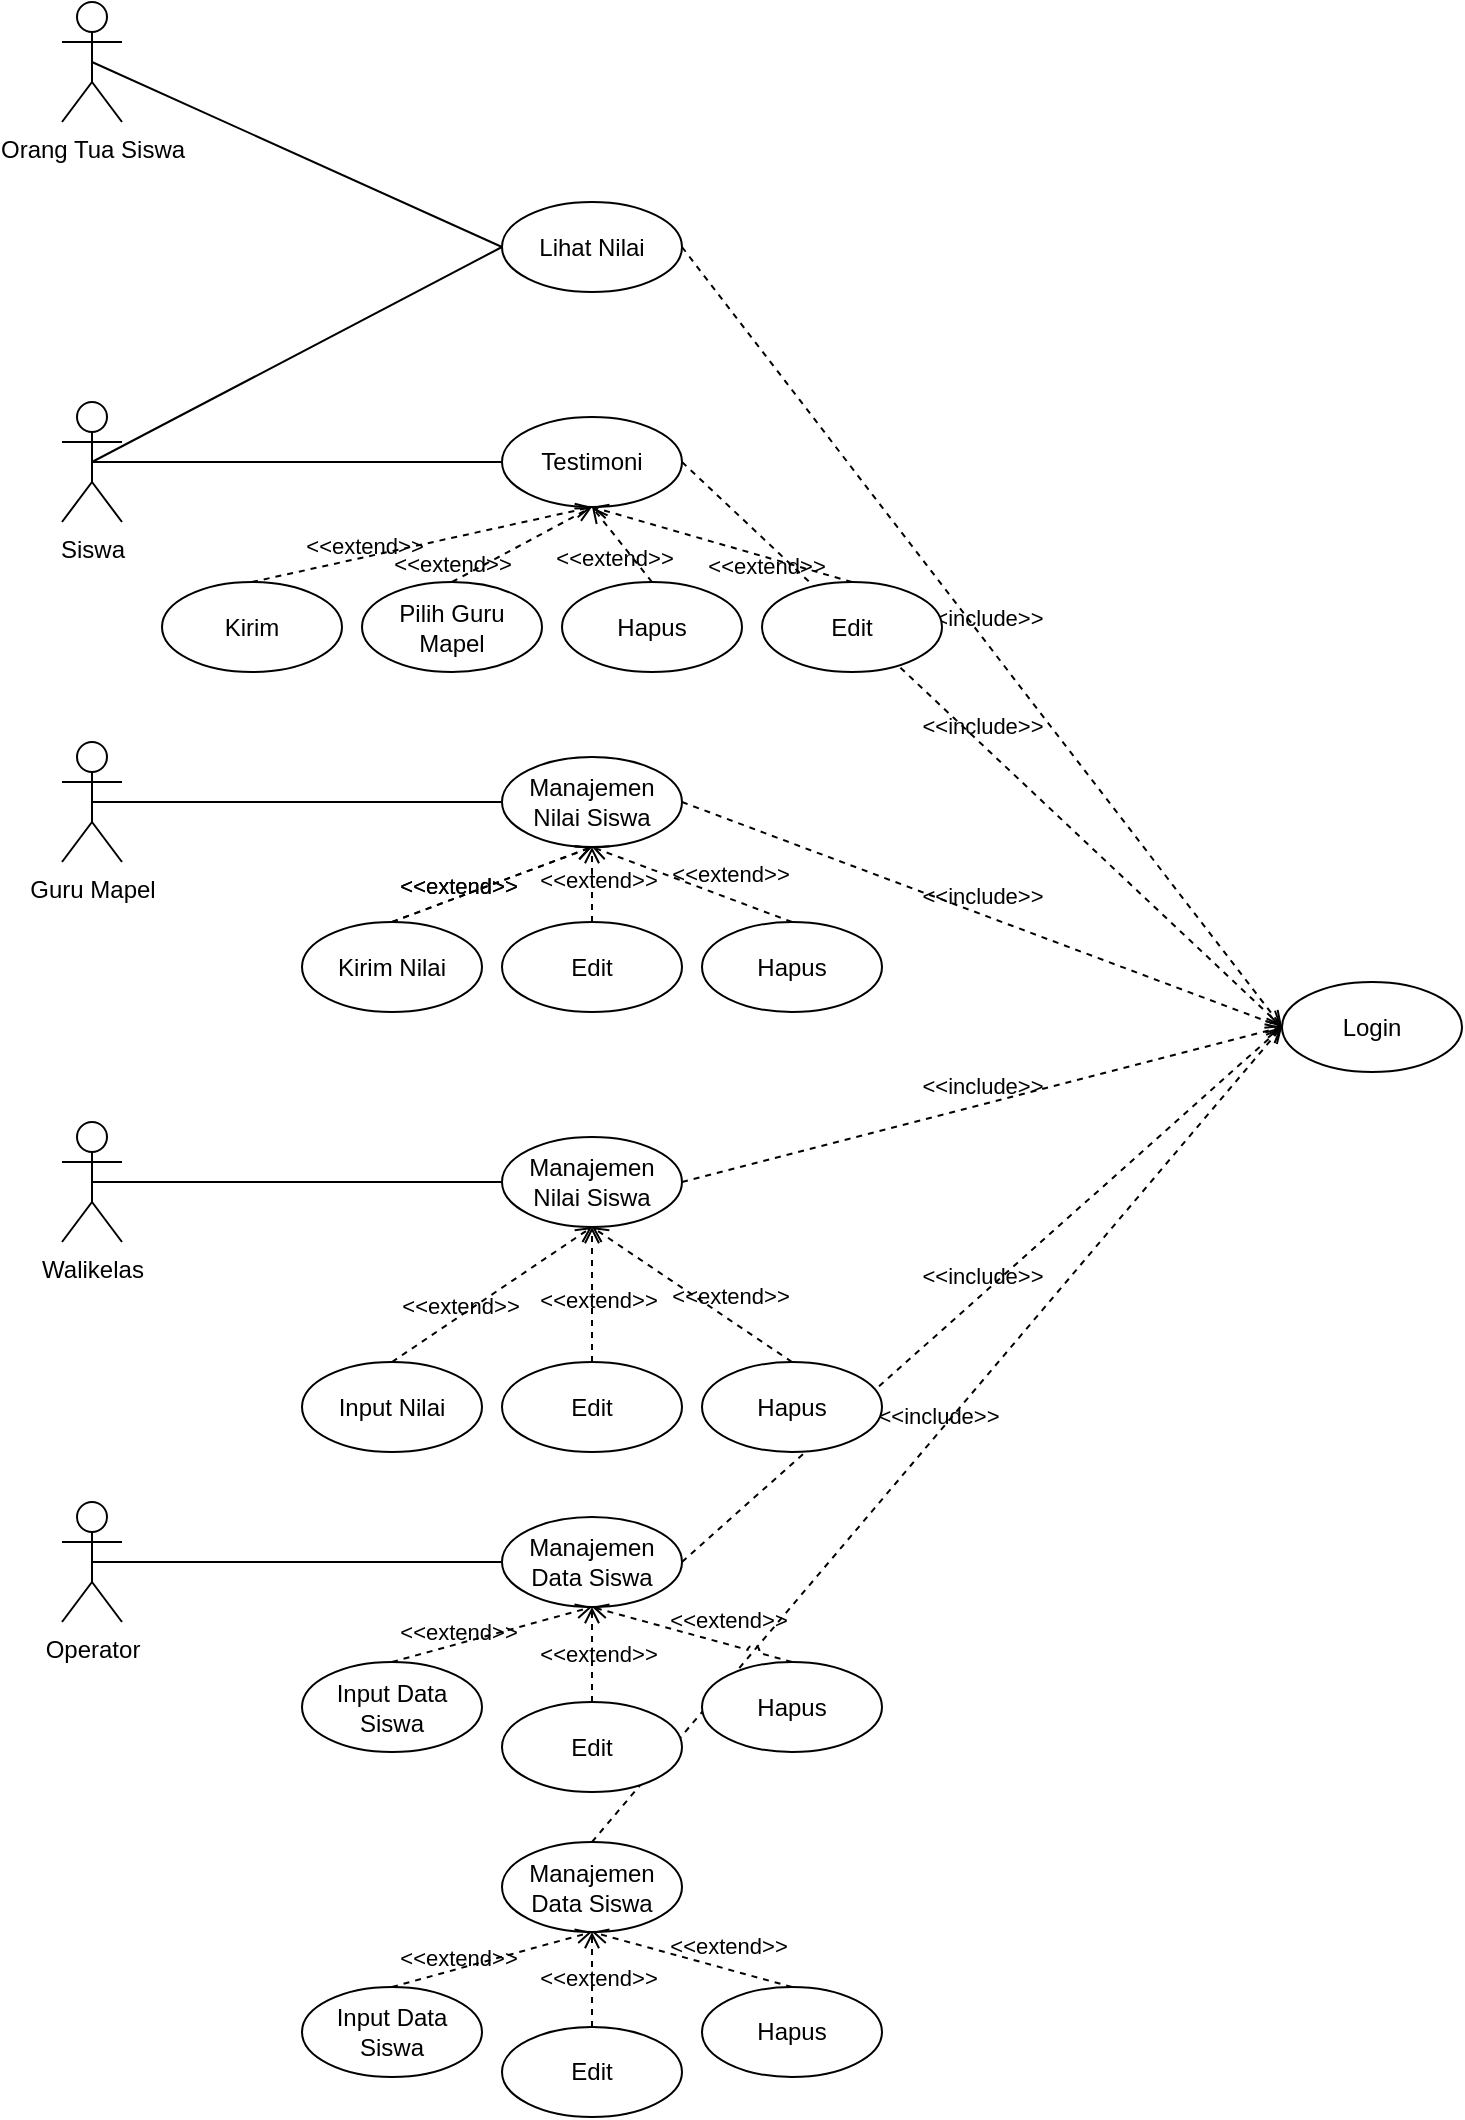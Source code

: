 <mxfile>
    <diagram id="sg8eLKT4bX_IB3YDWnVr" name="Page-1">
        <mxGraphModel dx="1539" dy="1709" grid="1" gridSize="10" guides="1" tooltips="1" connect="1" arrows="1" fold="1" page="1" pageScale="1" pageWidth="850" pageHeight="1100" math="0" shadow="0">
            <root>
                <mxCell id="0"/>
                <mxCell id="1" parent="0"/>
                <mxCell id="2" value="&amp;lt;&amp;lt;include&amp;gt;&amp;gt;" style="html=1;verticalAlign=bottom;labelBackgroundColor=none;endArrow=open;endFill=0;dashed=1;entryX=0;entryY=0.5;entryDx=0;entryDy=0;exitX=0.5;exitY=0;exitDx=0;exitDy=0;jumpStyle=arc;" edge="1" parent="1" source="52" target="17">
                    <mxGeometry width="160" relative="1" as="geometry">
                        <mxPoint x="-370" y="-780" as="sourcePoint"/>
                        <mxPoint x="-210" y="-780" as="targetPoint"/>
                    </mxGeometry>
                </mxCell>
                <mxCell id="3" value="&amp;lt;&amp;lt;include&amp;gt;&amp;gt;" style="html=1;verticalAlign=bottom;labelBackgroundColor=none;endArrow=open;endFill=0;dashed=1;entryX=0;entryY=0.5;entryDx=0;entryDy=0;exitX=1;exitY=0.5;exitDx=0;exitDy=0;jumpStyle=arc;" edge="1" parent="1" source="12" target="17">
                    <mxGeometry width="160" relative="1" as="geometry">
                        <mxPoint x="-370" y="-780" as="sourcePoint"/>
                        <mxPoint x="-210" y="-780" as="targetPoint"/>
                    </mxGeometry>
                </mxCell>
                <mxCell id="4" value="&amp;lt;&amp;lt;include&amp;gt;&amp;gt;" style="html=1;verticalAlign=bottom;labelBackgroundColor=none;endArrow=open;endFill=0;dashed=1;entryX=0;entryY=0.5;entryDx=0;entryDy=0;exitX=1;exitY=0.5;exitDx=0;exitDy=0;jumpStyle=arc;" edge="1" parent="1" source="13" target="17">
                    <mxGeometry width="160" relative="1" as="geometry">
                        <mxPoint x="-370" y="-780" as="sourcePoint"/>
                        <mxPoint x="-210" y="-780" as="targetPoint"/>
                    </mxGeometry>
                </mxCell>
                <mxCell id="5" value="&amp;lt;&amp;lt;include&amp;gt;&amp;gt;" style="html=1;verticalAlign=bottom;labelBackgroundColor=none;endArrow=open;endFill=0;dashed=1;entryX=0;entryY=0.5;entryDx=0;entryDy=0;exitX=1;exitY=0.5;exitDx=0;exitDy=0;jumpStyle=arc;" edge="1" parent="1" source="22" target="17">
                    <mxGeometry width="160" relative="1" as="geometry">
                        <mxPoint x="-370" y="-780" as="sourcePoint"/>
                        <mxPoint x="-210" y="-780" as="targetPoint"/>
                    </mxGeometry>
                </mxCell>
                <mxCell id="6" value="&amp;lt;&amp;lt;include&amp;gt;&amp;gt;" style="html=1;verticalAlign=bottom;labelBackgroundColor=none;endArrow=open;endFill=0;dashed=1;entryX=0;entryY=0.5;entryDx=0;entryDy=0;exitX=1;exitY=0.5;exitDx=0;exitDy=0;jumpStyle=arc;" edge="1" parent="1" source="28" target="17">
                    <mxGeometry width="160" relative="1" as="geometry">
                        <mxPoint x="-370" y="-780" as="sourcePoint"/>
                        <mxPoint x="-210" y="-780" as="targetPoint"/>
                    </mxGeometry>
                </mxCell>
                <mxCell id="7" value="Orang Tua Siswa" style="shape=umlActor;verticalLabelPosition=bottom;verticalAlign=top;html=1;" vertex="1" parent="1">
                    <mxGeometry x="-800" y="-1090" width="30" height="60" as="geometry"/>
                </mxCell>
                <mxCell id="8" value="Siswa" style="shape=umlActor;verticalLabelPosition=bottom;verticalAlign=top;html=1;" vertex="1" parent="1">
                    <mxGeometry x="-800" y="-890" width="30" height="60" as="geometry"/>
                </mxCell>
                <mxCell id="9" value="Guru Mapel" style="shape=umlActor;verticalLabelPosition=bottom;verticalAlign=top;html=1;" vertex="1" parent="1">
                    <mxGeometry x="-800" y="-720" width="30" height="60" as="geometry"/>
                </mxCell>
                <mxCell id="10" value="Walikelas" style="shape=umlActor;verticalLabelPosition=bottom;verticalAlign=top;html=1;" vertex="1" parent="1">
                    <mxGeometry x="-800" y="-530" width="30" height="60" as="geometry"/>
                </mxCell>
                <mxCell id="11" value="Operator" style="shape=umlActor;verticalLabelPosition=bottom;verticalAlign=top;html=1;" vertex="1" parent="1">
                    <mxGeometry x="-800" y="-340" width="30" height="60" as="geometry"/>
                </mxCell>
                <mxCell id="12" value="Lihat Nilai" style="ellipse;whiteSpace=wrap;html=1;" vertex="1" parent="1">
                    <mxGeometry x="-580" y="-990" width="90" height="45" as="geometry"/>
                </mxCell>
                <mxCell id="13" value="Testimoni" style="ellipse;whiteSpace=wrap;html=1;" vertex="1" parent="1">
                    <mxGeometry x="-580" y="-882.5" width="90" height="45" as="geometry"/>
                </mxCell>
                <mxCell id="14" value="" style="endArrow=none;html=1;rounded=0;exitX=0.5;exitY=0.5;exitDx=0;exitDy=0;exitPerimeter=0;entryX=0;entryY=0.5;entryDx=0;entryDy=0;" edge="1" parent="1" source="7" target="12">
                    <mxGeometry relative="1" as="geometry">
                        <mxPoint x="-810" y="-990" as="sourcePoint"/>
                        <mxPoint x="-650" y="-990" as="targetPoint"/>
                    </mxGeometry>
                </mxCell>
                <mxCell id="15" value="" style="endArrow=none;html=1;rounded=0;exitX=0.5;exitY=0.5;exitDx=0;exitDy=0;exitPerimeter=0;entryX=0;entryY=0.5;entryDx=0;entryDy=0;" edge="1" parent="1" source="8" target="12">
                    <mxGeometry relative="1" as="geometry">
                        <mxPoint x="-810" y="-990" as="sourcePoint"/>
                        <mxPoint x="-650" y="-990" as="targetPoint"/>
                    </mxGeometry>
                </mxCell>
                <mxCell id="16" value="" style="endArrow=none;html=1;rounded=0;exitX=0.5;exitY=0.5;exitDx=0;exitDy=0;exitPerimeter=0;entryX=0;entryY=0.5;entryDx=0;entryDy=0;" edge="1" parent="1" source="8" target="13">
                    <mxGeometry relative="1" as="geometry">
                        <mxPoint x="-810" y="-990" as="sourcePoint"/>
                        <mxPoint x="-650" y="-990" as="targetPoint"/>
                    </mxGeometry>
                </mxCell>
                <mxCell id="17" value="Login" style="ellipse;whiteSpace=wrap;html=1;" vertex="1" parent="1">
                    <mxGeometry x="-190" y="-600" width="90" height="45" as="geometry"/>
                </mxCell>
                <mxCell id="18" value="Kirim" style="ellipse;whiteSpace=wrap;html=1;" vertex="1" parent="1">
                    <mxGeometry x="-750" y="-800" width="90" height="45" as="geometry"/>
                </mxCell>
                <mxCell id="19" value="Edit" style="ellipse;whiteSpace=wrap;html=1;" vertex="1" parent="1">
                    <mxGeometry x="-450" y="-800" width="90" height="45" as="geometry"/>
                </mxCell>
                <mxCell id="20" value="&amp;lt;&amp;lt;extend&amp;gt;&amp;gt;" style="html=1;verticalAlign=bottom;labelBackgroundColor=none;endArrow=open;endFill=0;dashed=1;exitX=0.5;exitY=0;exitDx=0;exitDy=0;entryX=0.5;entryY=1;entryDx=0;entryDy=0;" edge="1" parent="1" source="18" target="13">
                    <mxGeometry x="-0.351" y="-3" width="160" relative="1" as="geometry">
                        <mxPoint x="-650" y="-940" as="sourcePoint"/>
                        <mxPoint x="-490" y="-940" as="targetPoint"/>
                        <mxPoint as="offset"/>
                    </mxGeometry>
                </mxCell>
                <mxCell id="21" value="&amp;lt;&amp;lt;extend&amp;gt;&amp;gt;" style="html=1;verticalAlign=bottom;labelBackgroundColor=none;endArrow=open;endFill=0;dashed=1;exitX=0.5;exitY=0;exitDx=0;exitDy=0;entryX=0.5;entryY=1;entryDx=0;entryDy=0;" edge="1" parent="1" source="19" target="13">
                    <mxGeometry x="-0.401" y="13" width="160" relative="1" as="geometry">
                        <mxPoint x="-650" y="-940" as="sourcePoint"/>
                        <mxPoint x="-490" y="-940" as="targetPoint"/>
                        <mxPoint as="offset"/>
                    </mxGeometry>
                </mxCell>
                <mxCell id="22" value="Manajemen Nilai Siswa" style="ellipse;whiteSpace=wrap;html=1;" vertex="1" parent="1">
                    <mxGeometry x="-580" y="-712.5" width="90" height="45" as="geometry"/>
                </mxCell>
                <mxCell id="23" value="" style="endArrow=none;html=1;rounded=0;entryX=0;entryY=0.5;entryDx=0;entryDy=0;exitX=0.5;exitY=0.5;exitDx=0;exitDy=0;exitPerimeter=0;" edge="1" parent="1" source="9" target="22">
                    <mxGeometry relative="1" as="geometry">
                        <mxPoint x="-730" y="-710" as="sourcePoint"/>
                        <mxPoint x="-650" y="-820" as="targetPoint"/>
                    </mxGeometry>
                </mxCell>
                <mxCell id="24" value="Pilih Guru Mapel" style="ellipse;whiteSpace=wrap;html=1;" vertex="1" parent="1">
                    <mxGeometry x="-650" y="-800" width="90" height="45" as="geometry"/>
                </mxCell>
                <mxCell id="25" value="&amp;lt;&amp;lt;extend&amp;gt;&amp;gt;" style="html=1;verticalAlign=bottom;labelBackgroundColor=none;endArrow=open;endFill=0;dashed=1;exitX=0.5;exitY=0;exitDx=0;exitDy=0;entryX=0.5;entryY=1;entryDx=0;entryDy=0;" edge="1" parent="1" source="24" target="13">
                    <mxGeometry x="-1" width="160" relative="1" as="geometry">
                        <mxPoint x="-650" y="-940" as="sourcePoint"/>
                        <mxPoint x="-490" y="-940" as="targetPoint"/>
                        <mxPoint as="offset"/>
                    </mxGeometry>
                </mxCell>
                <mxCell id="26" value="Manajemen Nilai Siswa" style="ellipse;whiteSpace=wrap;html=1;" vertex="1" parent="1">
                    <mxGeometry x="-580" y="-522.5" width="90" height="45" as="geometry"/>
                </mxCell>
                <mxCell id="27" value="" style="endArrow=none;html=1;rounded=0;entryX=0;entryY=0.5;entryDx=0;entryDy=0;exitX=0.5;exitY=0.5;exitDx=0;exitDy=0;exitPerimeter=0;" edge="1" parent="1" source="10" target="26">
                    <mxGeometry relative="1" as="geometry">
                        <mxPoint x="-730" y="-520" as="sourcePoint"/>
                        <mxPoint x="-650" y="-627.5" as="targetPoint"/>
                    </mxGeometry>
                </mxCell>
                <mxCell id="28" value="Manajemen Data Siswa" style="ellipse;whiteSpace=wrap;html=1;" vertex="1" parent="1">
                    <mxGeometry x="-580" y="-332.5" width="90" height="45" as="geometry"/>
                </mxCell>
                <mxCell id="29" value="" style="endArrow=none;html=1;rounded=0;entryX=0;entryY=0.5;entryDx=0;entryDy=0;exitX=0.5;exitY=0.5;exitDx=0;exitDy=0;exitPerimeter=0;" edge="1" parent="1" source="11" target="28">
                    <mxGeometry relative="1" as="geometry">
                        <mxPoint x="-785" y="-307.5" as="sourcePoint"/>
                        <mxPoint x="-650" y="-437.5" as="targetPoint"/>
                    </mxGeometry>
                </mxCell>
                <mxCell id="30" value="Kirim Nilai" style="ellipse;whiteSpace=wrap;html=1;" vertex="1" parent="1">
                    <mxGeometry x="-680" y="-630" width="90" height="45" as="geometry"/>
                </mxCell>
                <mxCell id="31" value="&amp;lt;&amp;lt;extend&amp;gt;&amp;gt;" style="html=1;verticalAlign=bottom;labelBackgroundColor=none;endArrow=open;endFill=0;dashed=1;exitX=0.5;exitY=0;exitDx=0;exitDy=0;entryX=0.5;entryY=1;entryDx=0;entryDy=0;" edge="1" parent="1" source="30" target="22">
                    <mxGeometry x="-0.351" y="-3" width="160" relative="1" as="geometry">
                        <mxPoint x="-650" y="-770" as="sourcePoint"/>
                        <mxPoint x="-535" y="-660" as="targetPoint"/>
                        <mxPoint as="offset"/>
                    </mxGeometry>
                </mxCell>
                <mxCell id="32" value="Edit" style="ellipse;whiteSpace=wrap;html=1;" vertex="1" parent="1">
                    <mxGeometry x="-580" y="-630" width="90" height="45" as="geometry"/>
                </mxCell>
                <mxCell id="33" value="Hapus" style="ellipse;whiteSpace=wrap;html=1;" vertex="1" parent="1">
                    <mxGeometry x="-480" y="-630" width="90" height="45" as="geometry"/>
                </mxCell>
                <mxCell id="34" value="Input Nilai" style="ellipse;whiteSpace=wrap;html=1;" vertex="1" parent="1">
                    <mxGeometry x="-680" y="-410" width="90" height="45" as="geometry"/>
                </mxCell>
                <mxCell id="35" value="Edit" style="ellipse;whiteSpace=wrap;html=1;" vertex="1" parent="1">
                    <mxGeometry x="-580" y="-410" width="90" height="45" as="geometry"/>
                </mxCell>
                <mxCell id="36" value="Hapus" style="ellipse;whiteSpace=wrap;html=1;" vertex="1" parent="1">
                    <mxGeometry x="-480" y="-410" width="90" height="45" as="geometry"/>
                </mxCell>
                <mxCell id="37" value="&amp;lt;&amp;lt;extend&amp;gt;&amp;gt;" style="html=1;verticalAlign=bottom;labelBackgroundColor=none;endArrow=open;endFill=0;dashed=1;exitX=0.5;exitY=0;exitDx=0;exitDy=0;entryX=0.5;entryY=1;entryDx=0;entryDy=0;" edge="1" parent="1" source="34" target="26">
                    <mxGeometry x="-0.351" y="-3" width="160" relative="1" as="geometry">
                        <mxPoint x="-650" y="-770" as="sourcePoint"/>
                        <mxPoint x="-535" y="-660" as="targetPoint"/>
                        <mxPoint as="offset"/>
                    </mxGeometry>
                </mxCell>
                <mxCell id="38" value="&amp;lt;&amp;lt;extend&amp;gt;&amp;gt;" style="html=1;verticalAlign=bottom;labelBackgroundColor=none;endArrow=open;endFill=0;dashed=1;exitX=0.5;exitY=0;exitDx=0;exitDy=0;entryX=0.5;entryY=1;entryDx=0;entryDy=0;" edge="1" parent="1" source="35" target="26">
                    <mxGeometry x="-0.351" y="-3" width="160" relative="1" as="geometry">
                        <mxPoint x="-650" y="-770" as="sourcePoint"/>
                        <mxPoint x="-535" y="-660" as="targetPoint"/>
                        <mxPoint as="offset"/>
                    </mxGeometry>
                </mxCell>
                <mxCell id="39" value="&amp;lt;&amp;lt;extend&amp;gt;&amp;gt;" style="html=1;verticalAlign=bottom;labelBackgroundColor=none;endArrow=open;endFill=0;dashed=1;exitX=0.5;exitY=0;exitDx=0;exitDy=0;entryX=0.5;entryY=1;entryDx=0;entryDy=0;" edge="1" parent="1" source="36" target="26">
                    <mxGeometry x="-0.351" y="-3" width="160" relative="1" as="geometry">
                        <mxPoint x="-650" y="-770" as="sourcePoint"/>
                        <mxPoint x="-535" y="-660" as="targetPoint"/>
                        <mxPoint as="offset"/>
                    </mxGeometry>
                </mxCell>
                <mxCell id="40" value="Hapus" style="ellipse;whiteSpace=wrap;html=1;" vertex="1" parent="1">
                    <mxGeometry x="-550" y="-800" width="90" height="45" as="geometry"/>
                </mxCell>
                <mxCell id="41" value="&amp;lt;&amp;lt;extend&amp;gt;&amp;gt;" style="html=1;verticalAlign=bottom;labelBackgroundColor=none;endArrow=open;endFill=0;dashed=1;exitX=0.5;exitY=0;exitDx=0;exitDy=0;entryX=0.5;entryY=1;entryDx=0;entryDy=0;" edge="1" parent="1" source="40" target="13">
                    <mxGeometry x="-0.401" y="13" width="160" relative="1" as="geometry">
                        <mxPoint x="-650" y="-940" as="sourcePoint"/>
                        <mxPoint x="-490" y="-940" as="targetPoint"/>
                        <mxPoint as="offset"/>
                    </mxGeometry>
                </mxCell>
                <mxCell id="42" value="&amp;lt;&amp;lt;extend&amp;gt;&amp;gt;" style="html=1;verticalAlign=bottom;labelBackgroundColor=none;endArrow=open;endFill=0;dashed=1;exitX=0.5;exitY=0;exitDx=0;exitDy=0;entryX=0.5;entryY=1;entryDx=0;entryDy=0;" edge="1" parent="1" source="30" target="22">
                    <mxGeometry x="-0.351" y="-3" width="160" relative="1" as="geometry">
                        <mxPoint x="-650" y="-770" as="sourcePoint"/>
                        <mxPoint x="-535" y="-660" as="targetPoint"/>
                        <mxPoint as="offset"/>
                    </mxGeometry>
                </mxCell>
                <mxCell id="43" value="&amp;lt;&amp;lt;extend&amp;gt;&amp;gt;" style="html=1;verticalAlign=bottom;labelBackgroundColor=none;endArrow=open;endFill=0;dashed=1;exitX=0.5;exitY=0;exitDx=0;exitDy=0;entryX=0.5;entryY=1;entryDx=0;entryDy=0;" edge="1" parent="1" source="32" target="22">
                    <mxGeometry x="-0.351" y="-3" width="160" relative="1" as="geometry">
                        <mxPoint x="-650" y="-770" as="sourcePoint"/>
                        <mxPoint x="-535" y="-660" as="targetPoint"/>
                        <mxPoint as="offset"/>
                    </mxGeometry>
                </mxCell>
                <mxCell id="44" value="&amp;lt;&amp;lt;extend&amp;gt;&amp;gt;" style="html=1;verticalAlign=bottom;labelBackgroundColor=none;endArrow=open;endFill=0;dashed=1;exitX=0.5;exitY=0;exitDx=0;exitDy=0;entryX=0.5;entryY=1;entryDx=0;entryDy=0;" edge="1" parent="1" source="33" target="22">
                    <mxGeometry x="-0.351" y="-3" width="160" relative="1" as="geometry">
                        <mxPoint x="-650" y="-770" as="sourcePoint"/>
                        <mxPoint x="-535" y="-660" as="targetPoint"/>
                        <mxPoint as="offset"/>
                    </mxGeometry>
                </mxCell>
                <mxCell id="45" value="Hapus" style="ellipse;whiteSpace=wrap;html=1;" vertex="1" parent="1">
                    <mxGeometry x="-480" y="-260" width="90" height="45" as="geometry"/>
                </mxCell>
                <mxCell id="46" value="Edit" style="ellipse;whiteSpace=wrap;html=1;" vertex="1" parent="1">
                    <mxGeometry x="-580" y="-240" width="90" height="45" as="geometry"/>
                </mxCell>
                <mxCell id="47" value="Input Data Siswa" style="ellipse;whiteSpace=wrap;html=1;" vertex="1" parent="1">
                    <mxGeometry x="-680" y="-260" width="90" height="45" as="geometry"/>
                </mxCell>
                <mxCell id="48" value="&amp;lt;&amp;lt;extend&amp;gt;&amp;gt;" style="html=1;verticalAlign=bottom;labelBackgroundColor=none;endArrow=open;endFill=0;dashed=1;exitX=0.5;exitY=0;exitDx=0;exitDy=0;entryX=0.5;entryY=1;entryDx=0;entryDy=0;" edge="1" parent="1" source="47" target="28">
                    <mxGeometry x="-0.351" y="-3" width="160" relative="1" as="geometry">
                        <mxPoint x="-650" y="-770" as="sourcePoint"/>
                        <mxPoint x="-535" y="-660" as="targetPoint"/>
                        <mxPoint as="offset"/>
                    </mxGeometry>
                </mxCell>
                <mxCell id="49" value="&amp;lt;&amp;lt;extend&amp;gt;&amp;gt;" style="html=1;verticalAlign=bottom;labelBackgroundColor=none;endArrow=open;endFill=0;dashed=1;exitX=0.5;exitY=0;exitDx=0;exitDy=0;entryX=0.5;entryY=1;entryDx=0;entryDy=0;" edge="1" parent="1" source="46" target="28">
                    <mxGeometry x="-0.351" y="-3" width="160" relative="1" as="geometry">
                        <mxPoint x="-650" y="-770" as="sourcePoint"/>
                        <mxPoint x="-535" y="-660" as="targetPoint"/>
                        <mxPoint as="offset"/>
                    </mxGeometry>
                </mxCell>
                <mxCell id="50" value="&amp;lt;&amp;lt;extend&amp;gt;&amp;gt;" style="html=1;verticalAlign=bottom;labelBackgroundColor=none;endArrow=open;endFill=0;dashed=1;exitX=0.5;exitY=0;exitDx=0;exitDy=0;entryX=0.5;entryY=1;entryDx=0;entryDy=0;jumpStyle=arc;" edge="1" parent="1" source="45" target="28">
                    <mxGeometry x="-0.351" y="-3" width="160" relative="1" as="geometry">
                        <mxPoint x="-650" y="-770" as="sourcePoint"/>
                        <mxPoint x="-535" y="-660" as="targetPoint"/>
                        <mxPoint as="offset"/>
                    </mxGeometry>
                </mxCell>
                <mxCell id="51" value="&amp;lt;&amp;lt;include&amp;gt;&amp;gt;" style="html=1;verticalAlign=bottom;labelBackgroundColor=none;endArrow=open;endFill=0;dashed=1;entryX=0;entryY=0.5;entryDx=0;entryDy=0;exitX=1;exitY=0.5;exitDx=0;exitDy=0;jumpStyle=arc;" edge="1" parent="1" source="26" target="17">
                    <mxGeometry width="160" relative="1" as="geometry">
                        <mxPoint x="-370" y="-780" as="sourcePoint"/>
                        <mxPoint x="-210" y="-780" as="targetPoint"/>
                    </mxGeometry>
                </mxCell>
                <mxCell id="52" value="Manajemen Data Siswa" style="ellipse;whiteSpace=wrap;html=1;" vertex="1" parent="1">
                    <mxGeometry x="-580" y="-170" width="90" height="45" as="geometry"/>
                </mxCell>
                <mxCell id="53" value="Hapus" style="ellipse;whiteSpace=wrap;html=1;" vertex="1" parent="1">
                    <mxGeometry x="-480" y="-97.5" width="90" height="45" as="geometry"/>
                </mxCell>
                <mxCell id="54" value="Edit" style="ellipse;whiteSpace=wrap;html=1;" vertex="1" parent="1">
                    <mxGeometry x="-580" y="-77.5" width="90" height="45" as="geometry"/>
                </mxCell>
                <mxCell id="55" value="Input Data Siswa" style="ellipse;whiteSpace=wrap;html=1;" vertex="1" parent="1">
                    <mxGeometry x="-680" y="-97.5" width="90" height="45" as="geometry"/>
                </mxCell>
                <mxCell id="56" value="&amp;lt;&amp;lt;extend&amp;gt;&amp;gt;" style="html=1;verticalAlign=bottom;labelBackgroundColor=none;endArrow=open;endFill=0;dashed=1;exitX=0.5;exitY=0;exitDx=0;exitDy=0;entryX=0.5;entryY=1;entryDx=0;entryDy=0;" edge="1" parent="1" source="55" target="52">
                    <mxGeometry x="-0.351" y="-3" width="160" relative="1" as="geometry">
                        <mxPoint x="-650" y="-607.5" as="sourcePoint"/>
                        <mxPoint x="-535" y="-497.5" as="targetPoint"/>
                        <mxPoint as="offset"/>
                    </mxGeometry>
                </mxCell>
                <mxCell id="57" value="&amp;lt;&amp;lt;extend&amp;gt;&amp;gt;" style="html=1;verticalAlign=bottom;labelBackgroundColor=none;endArrow=open;endFill=0;dashed=1;exitX=0.5;exitY=0;exitDx=0;exitDy=0;entryX=0.5;entryY=1;entryDx=0;entryDy=0;" edge="1" parent="1" source="54" target="52">
                    <mxGeometry x="-0.351" y="-3" width="160" relative="1" as="geometry">
                        <mxPoint x="-650" y="-607.5" as="sourcePoint"/>
                        <mxPoint x="-535" y="-497.5" as="targetPoint"/>
                        <mxPoint as="offset"/>
                    </mxGeometry>
                </mxCell>
                <mxCell id="58" value="&amp;lt;&amp;lt;extend&amp;gt;&amp;gt;" style="html=1;verticalAlign=bottom;labelBackgroundColor=none;endArrow=open;endFill=0;dashed=1;exitX=0.5;exitY=0;exitDx=0;exitDy=0;entryX=0.5;entryY=1;entryDx=0;entryDy=0;" edge="1" parent="1" source="53" target="52">
                    <mxGeometry x="-0.351" y="-3" width="160" relative="1" as="geometry">
                        <mxPoint x="-650" y="-607.5" as="sourcePoint"/>
                        <mxPoint x="-535" y="-497.5" as="targetPoint"/>
                        <mxPoint as="offset"/>
                    </mxGeometry>
                </mxCell>
            </root>
        </mxGraphModel>
    </diagram>
</mxfile>